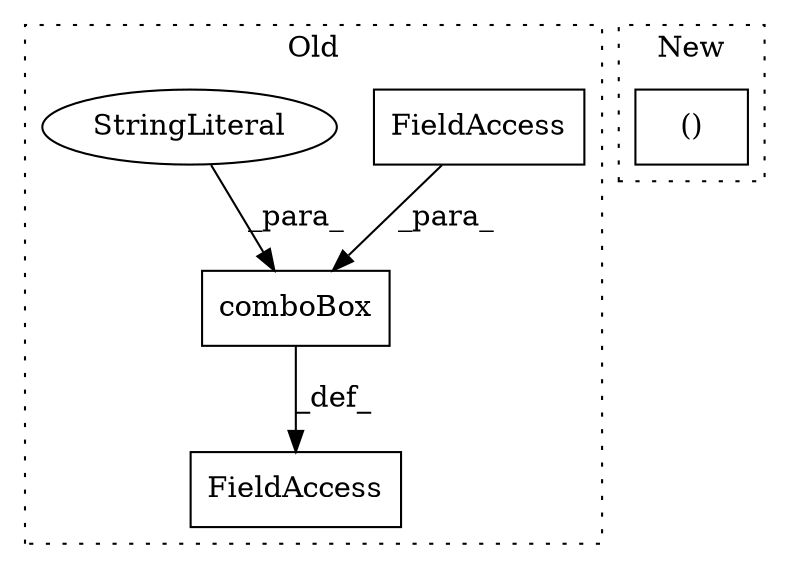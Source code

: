 digraph G {
subgraph cluster0 {
1 [label="comboBox" a="32" s="1205,1417" l="9,1" shape="box"];
3 [label="FieldAccess" a="22" s="1184" l="16" shape="box"];
4 [label="FieldAccess" a="22" s="1396" l="21" shape="box"];
5 [label="StringLiteral" a="45" s="1254" l="19" shape="ellipse"];
label = "Old";
style="dotted";
}
subgraph cluster1 {
2 [label="()" a="106" s="1900" l="116" shape="box"];
label = "New";
style="dotted";
}
1 -> 3 [label="_def_"];
4 -> 1 [label="_para_"];
5 -> 1 [label="_para_"];
}